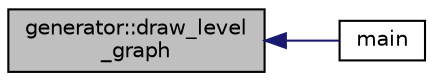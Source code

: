 digraph "generator::draw_level_graph"
{
  edge [fontname="Helvetica",fontsize="10",labelfontname="Helvetica",labelfontsize="10"];
  node [fontname="Helvetica",fontsize="10",shape=record];
  rankdir="LR";
  Node5004 [label="generator::draw_level\l_graph",height=0.2,width=0.4,color="black", fillcolor="grey75", style="filled", fontcolor="black"];
  Node5004 -> Node5005 [dir="back",color="midnightblue",fontsize="10",style="solid",fontname="Helvetica"];
  Node5005 [label="main",height=0.2,width=0.4,color="black", fillcolor="white", style="filled",URL="$de/d2d/graph_2graph_8_c.html#a217dbf8b442f20279ea00b898af96f52"];
}
